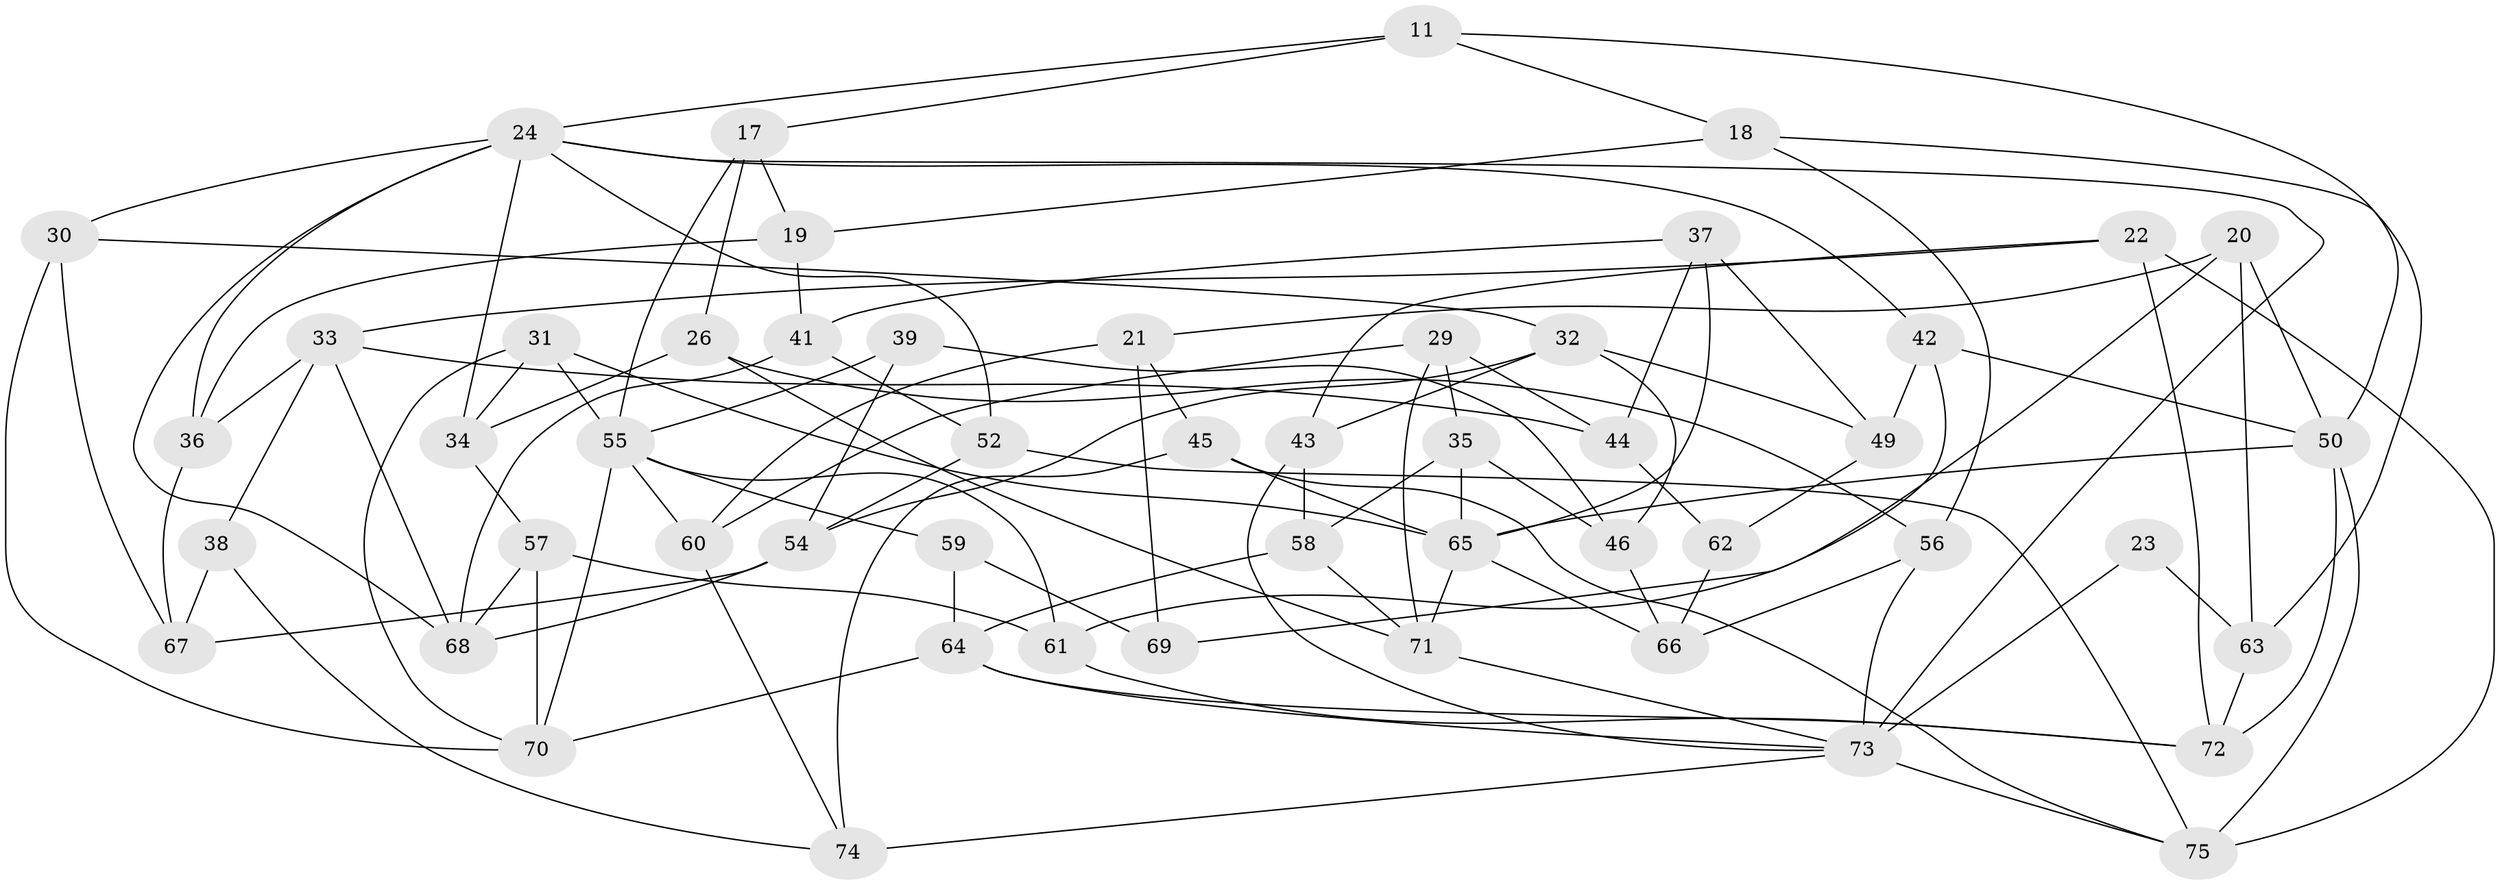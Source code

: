 // original degree distribution, {4: 1.0}
// Generated by graph-tools (version 1.1) at 2025/03/03/04/25 22:03:00]
// undirected, 52 vertices, 113 edges
graph export_dot {
graph [start="1"]
  node [color=gray90,style=filled];
  11;
  17;
  18;
  19;
  20;
  21;
  22;
  23;
  24 [super="+4+6"];
  26;
  29;
  30;
  31;
  32 [super="+5"];
  33 [super="+27"];
  34;
  35;
  36;
  37;
  38;
  39;
  41;
  42;
  43;
  44;
  45;
  46;
  49 [super="+40"];
  50 [super="+1+8"];
  52;
  54 [super="+10"];
  55 [super="+48"];
  56;
  57 [super="+9"];
  58;
  59 [super="+15"];
  60;
  61;
  62;
  63;
  64 [super="+47"];
  65 [super="+2+28"];
  66;
  67;
  68 [super="+16"];
  69;
  70 [super="+12"];
  71 [super="+51"];
  72 [super="+25"];
  73 [super="+3+53"];
  74;
  75 [super="+14"];
  11 -- 17;
  11 -- 18;
  11 -- 50;
  11 -- 24;
  17 -- 19;
  17 -- 55;
  17 -- 26;
  18 -- 63;
  18 -- 19;
  18 -- 56;
  19 -- 36;
  19 -- 41;
  20 -- 63;
  20 -- 21;
  20 -- 61;
  20 -- 50;
  21 -- 60;
  21 -- 45;
  21 -- 69;
  22 -- 75;
  22 -- 72;
  22 -- 43;
  22 -- 33;
  23 -- 73 [weight=3];
  23 -- 63;
  24 -- 68;
  24 -- 52;
  24 -- 73;
  24 -- 34;
  24 -- 42;
  24 -- 36;
  24 -- 30;
  26 -- 34;
  26 -- 56;
  26 -- 71;
  29 -- 44;
  29 -- 71;
  29 -- 60;
  29 -- 35;
  30 -- 32;
  30 -- 67;
  30 -- 70;
  31 -- 70;
  31 -- 34;
  31 -- 65;
  31 -- 55;
  32 -- 43;
  32 -- 49 [weight=2];
  32 -- 46;
  32 -- 54;
  33 -- 44;
  33 -- 38 [weight=2];
  33 -- 36;
  33 -- 68;
  34 -- 57;
  35 -- 58;
  35 -- 46;
  35 -- 65;
  36 -- 67;
  37 -- 41;
  37 -- 44;
  37 -- 65;
  37 -- 49;
  38 -- 67;
  38 -- 74;
  39 -- 54 [weight=2];
  39 -- 46;
  39 -- 55;
  41 -- 52;
  41 -- 68;
  42 -- 69;
  42 -- 49;
  42 -- 50;
  43 -- 58;
  43 -- 73;
  44 -- 62;
  45 -- 74;
  45 -- 75;
  45 -- 65;
  46 -- 66;
  49 -- 62 [weight=2];
  50 -- 75 [weight=2];
  50 -- 72 [weight=2];
  50 -- 65;
  52 -- 75;
  52 -- 54;
  54 -- 67;
  54 -- 68;
  55 -- 59 [weight=2];
  55 -- 60;
  55 -- 61;
  55 -- 70;
  56 -- 66;
  56 -- 73;
  57 -- 68 [weight=2];
  57 -- 61;
  57 -- 70 [weight=2];
  58 -- 64;
  58 -- 71;
  59 -- 69 [weight=2];
  59 -- 64 [weight=2];
  60 -- 74;
  61 -- 72;
  62 -- 66;
  63 -- 72;
  64 -- 70;
  64 -- 72;
  64 -- 73;
  65 -- 66;
  65 -- 71 [weight=2];
  71 -- 73;
  73 -- 74;
  73 -- 75;
}
